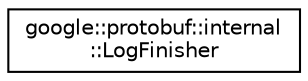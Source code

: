digraph "类继承关系图"
{
 // LATEX_PDF_SIZE
  edge [fontname="Helvetica",fontsize="10",labelfontname="Helvetica",labelfontsize="10"];
  node [fontname="Helvetica",fontsize="10",shape=record];
  rankdir="LR";
  Node0 [label="google::protobuf::internal\l::LogFinisher",height=0.2,width=0.4,color="black", fillcolor="white", style="filled",URL="$classgoogle_1_1protobuf_1_1internal_1_1LogFinisher.html",tooltip=" "];
}
